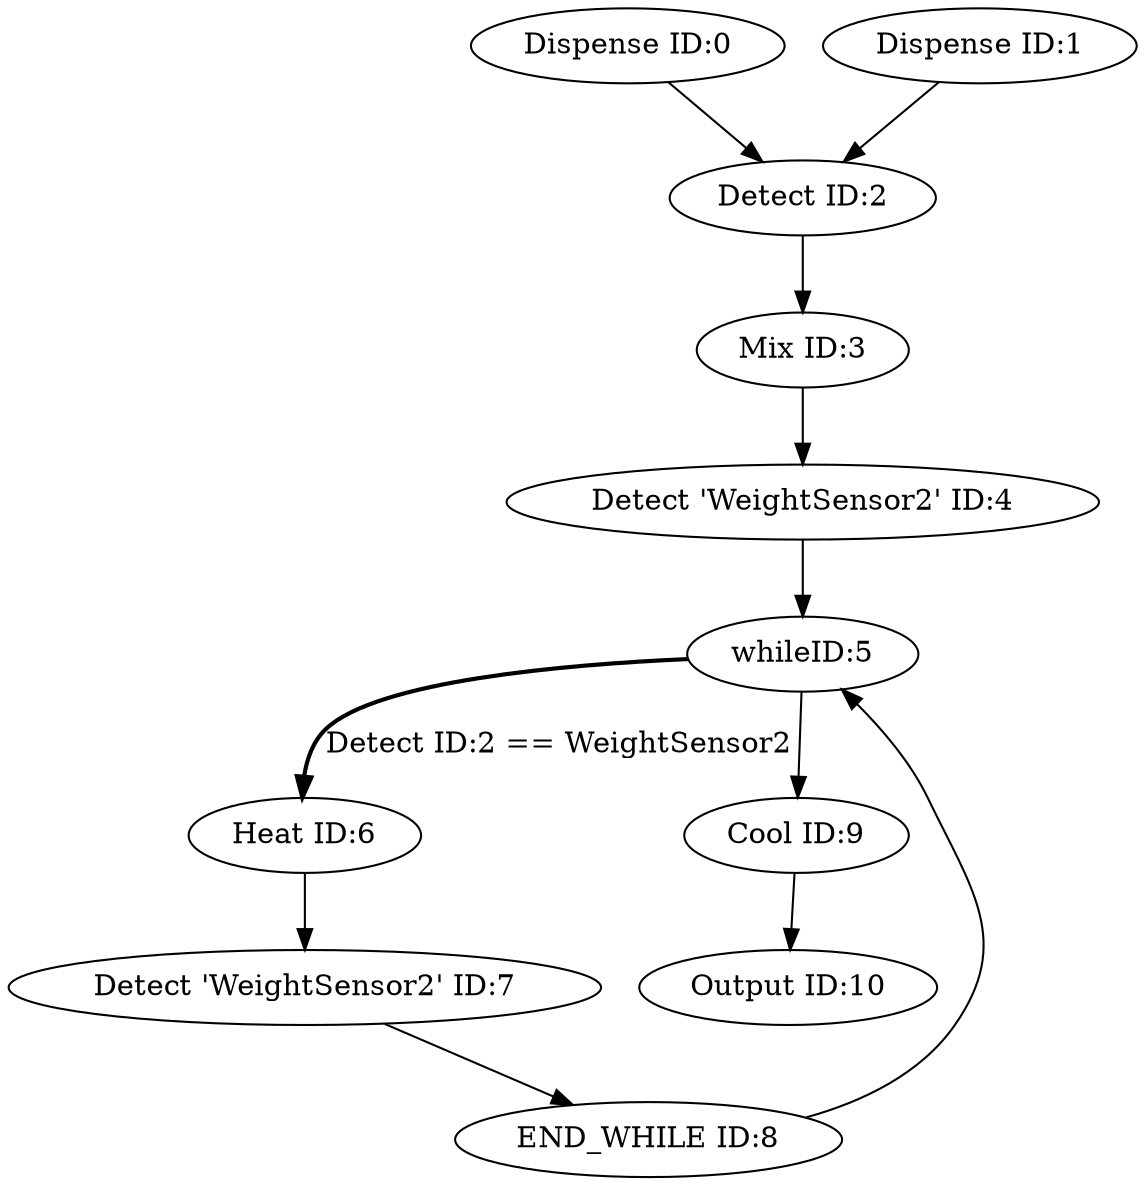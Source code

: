 digraph dotyGraph{
0 [label = "Dispense ID:0"]
1 [label = "Dispense ID:1"]
2 [label = "Detect ID:2"]
3 [label = "Mix ID:3"]
4 [label = "Detect 'WeightSensor2' ID:4"]
5 [label = "whileID:5"]
6 [label = "Heat ID:6"]
7 [label = "Detect 'WeightSensor2' ID:7"]
8 [label = "END_WHILE ID:8"]
9 [label = "Cool ID:9"]
10 [label = "Output ID:10"]
0 -> 2
1 -> 2
2 -> 3
3 -> 4
4 -> 5
5 -> 6 [label="Detect ID:2 == WeightSensor2", style="bold"]
5 -> 9
6 -> 7
7 -> 8
8 -> 5
9 -> 10
}
